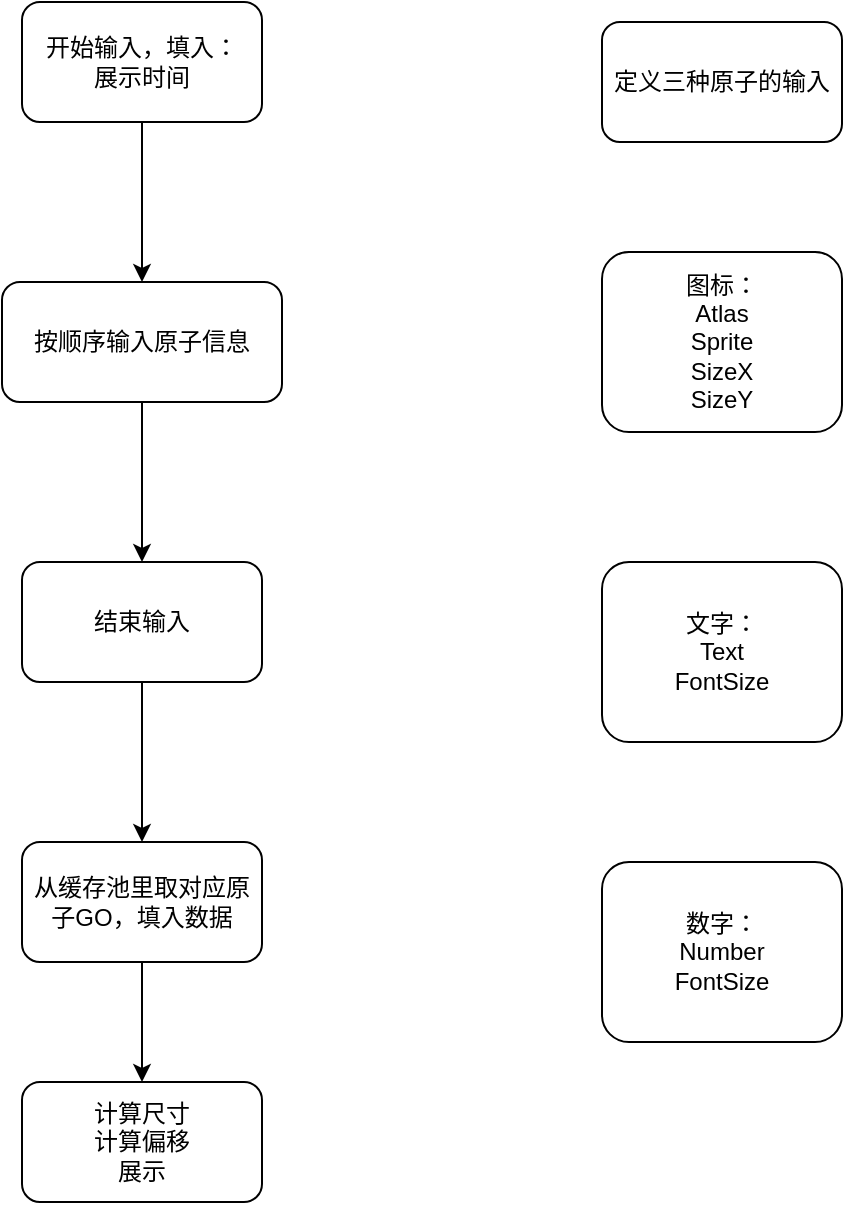 <mxfile version="20.2.6" type="github">
  <diagram id="whWlJXZDOgFeLWVCNp7h" name="第 1 页">
    <mxGraphModel dx="1422" dy="774" grid="1" gridSize="10" guides="1" tooltips="1" connect="1" arrows="1" fold="1" page="1" pageScale="1" pageWidth="827" pageHeight="1169" math="0" shadow="0">
      <root>
        <mxCell id="0" />
        <mxCell id="1" parent="0" />
        <mxCell id="AHr0Wacuzlm3nrbciAuY-4" value="" style="edgeStyle=orthogonalEdgeStyle;rounded=0;orthogonalLoop=1;jettySize=auto;html=1;" edge="1" parent="1" source="AHr0Wacuzlm3nrbciAuY-1" target="AHr0Wacuzlm3nrbciAuY-3">
          <mxGeometry relative="1" as="geometry" />
        </mxCell>
        <mxCell id="AHr0Wacuzlm3nrbciAuY-1" value="开始输入，填入：&lt;br&gt;展示时间" style="rounded=1;whiteSpace=wrap;html=1;" vertex="1" parent="1">
          <mxGeometry x="320" y="280" width="120" height="60" as="geometry" />
        </mxCell>
        <mxCell id="AHr0Wacuzlm3nrbciAuY-6" value="" style="edgeStyle=orthogonalEdgeStyle;rounded=0;orthogonalLoop=1;jettySize=auto;html=1;" edge="1" parent="1" source="AHr0Wacuzlm3nrbciAuY-3" target="AHr0Wacuzlm3nrbciAuY-5">
          <mxGeometry relative="1" as="geometry" />
        </mxCell>
        <mxCell id="AHr0Wacuzlm3nrbciAuY-3" value="按顺序输入原子信息" style="whiteSpace=wrap;html=1;rounded=1;" vertex="1" parent="1">
          <mxGeometry x="310" y="420" width="140" height="60" as="geometry" />
        </mxCell>
        <mxCell id="AHr0Wacuzlm3nrbciAuY-10" value="" style="edgeStyle=orthogonalEdgeStyle;rounded=0;orthogonalLoop=1;jettySize=auto;html=1;" edge="1" parent="1" source="AHr0Wacuzlm3nrbciAuY-5" target="AHr0Wacuzlm3nrbciAuY-9">
          <mxGeometry relative="1" as="geometry" />
        </mxCell>
        <mxCell id="AHr0Wacuzlm3nrbciAuY-5" value="结束输入" style="whiteSpace=wrap;html=1;rounded=1;" vertex="1" parent="1">
          <mxGeometry x="320" y="560" width="120" height="60" as="geometry" />
        </mxCell>
        <mxCell id="AHr0Wacuzlm3nrbciAuY-7" value="计算尺寸&lt;br&gt;计算偏移&lt;br&gt;展示" style="whiteSpace=wrap;html=1;rounded=1;" vertex="1" parent="1">
          <mxGeometry x="320" y="820" width="120" height="60" as="geometry" />
        </mxCell>
        <mxCell id="AHr0Wacuzlm3nrbciAuY-11" style="edgeStyle=orthogonalEdgeStyle;rounded=0;orthogonalLoop=1;jettySize=auto;html=1;" edge="1" parent="1" source="AHr0Wacuzlm3nrbciAuY-9" target="AHr0Wacuzlm3nrbciAuY-7">
          <mxGeometry relative="1" as="geometry" />
        </mxCell>
        <mxCell id="AHr0Wacuzlm3nrbciAuY-9" value="从缓存池里取对应原子GO，填入数据" style="whiteSpace=wrap;html=1;rounded=1;" vertex="1" parent="1">
          <mxGeometry x="320" y="700" width="120" height="60" as="geometry" />
        </mxCell>
        <mxCell id="AHr0Wacuzlm3nrbciAuY-12" value="定义三种原子的输入" style="rounded=1;whiteSpace=wrap;html=1;" vertex="1" parent="1">
          <mxGeometry x="610" y="290" width="120" height="60" as="geometry" />
        </mxCell>
        <mxCell id="AHr0Wacuzlm3nrbciAuY-13" value="图标：&lt;br&gt;Atlas&lt;br&gt;Sprite&lt;br&gt;SizeX&lt;br&gt;SizeY" style="rounded=1;whiteSpace=wrap;html=1;" vertex="1" parent="1">
          <mxGeometry x="610" y="405" width="120" height="90" as="geometry" />
        </mxCell>
        <mxCell id="AHr0Wacuzlm3nrbciAuY-14" value="文字：&lt;br&gt;Text&lt;br&gt;FontSize" style="rounded=1;whiteSpace=wrap;html=1;" vertex="1" parent="1">
          <mxGeometry x="610" y="560" width="120" height="90" as="geometry" />
        </mxCell>
        <mxCell id="AHr0Wacuzlm3nrbciAuY-15" value="数字：&lt;br&gt;Number&lt;br&gt;FontSize" style="rounded=1;whiteSpace=wrap;html=1;" vertex="1" parent="1">
          <mxGeometry x="610" y="710" width="120" height="90" as="geometry" />
        </mxCell>
      </root>
    </mxGraphModel>
  </diagram>
</mxfile>
